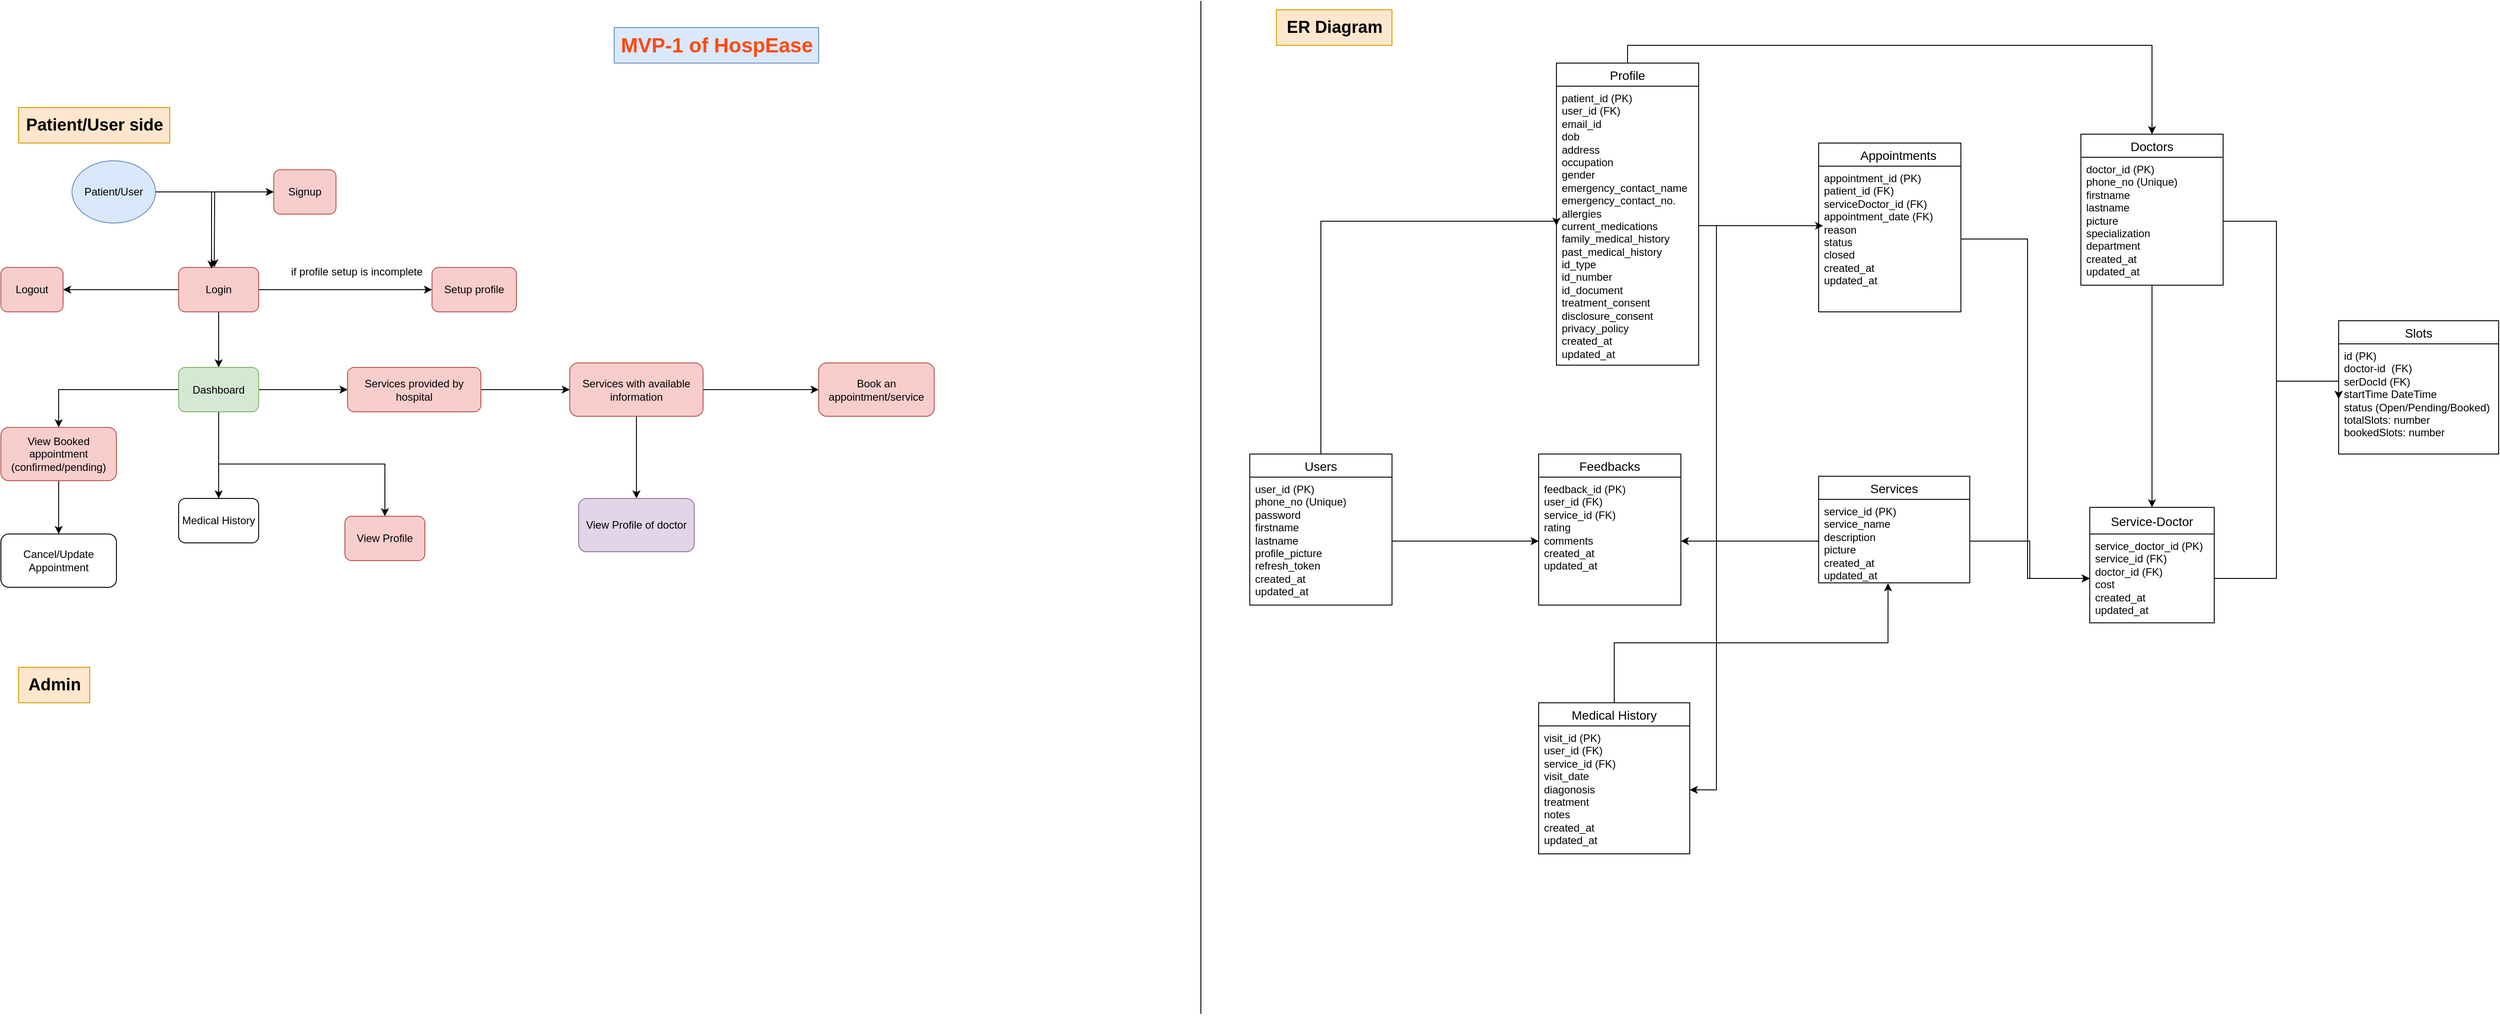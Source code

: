<mxfile version="26.0.2">
  <diagram name="Page-1" id="d-nopnzSBq9tn4SjZCmI">
    <mxGraphModel dx="2550" dy="743" grid="1" gridSize="10" guides="1" tooltips="1" connect="1" arrows="1" fold="1" page="1" pageScale="1" pageWidth="827" pageHeight="1169" math="0" shadow="0">
      <root>
        <mxCell id="0" />
        <mxCell id="1" parent="0" />
        <mxCell id="kU3IOb3GpnpMXr-DWQhT-1" value="Patient/User side" style="text;html=1;align=center;verticalAlign=middle;resizable=0;points=[];autosize=1;strokeColor=#d79b00;fillColor=#ffe6cc;fontStyle=1;fontSize=19;" parent="1" vertex="1">
          <mxGeometry x="-780" y="120" width="170" height="40" as="geometry" />
        </mxCell>
        <mxCell id="kU3IOb3GpnpMXr-DWQhT-5" style="edgeStyle=orthogonalEdgeStyle;rounded=0;orthogonalLoop=1;jettySize=auto;html=1;exitX=1;exitY=0.5;exitDx=0;exitDy=0;entryX=0;entryY=0.5;entryDx=0;entryDy=0;" parent="1" source="kU3IOb3GpnpMXr-DWQhT-2" target="kU3IOb3GpnpMXr-DWQhT-3" edge="1">
          <mxGeometry relative="1" as="geometry" />
        </mxCell>
        <mxCell id="kU3IOb3GpnpMXr-DWQhT-2" value="Patient/User" style="ellipse;whiteSpace=wrap;html=1;fillColor=#dae8fc;strokeColor=#6c8ebf;" parent="1" vertex="1">
          <mxGeometry x="-720" y="180" width="94" height="70" as="geometry" />
        </mxCell>
        <mxCell id="kU3IOb3GpnpMXr-DWQhT-8" value="" style="edgeStyle=orthogonalEdgeStyle;rounded=0;orthogonalLoop=1;jettySize=auto;html=1;" parent="1" source="kU3IOb3GpnpMXr-DWQhT-3" edge="1">
          <mxGeometry relative="1" as="geometry">
            <mxPoint x="-560" y="300" as="targetPoint" />
          </mxGeometry>
        </mxCell>
        <mxCell id="kU3IOb3GpnpMXr-DWQhT-3" value="Signup" style="rounded=1;whiteSpace=wrap;html=1;fillColor=#f8cecc;strokeColor=#b85450;" parent="1" vertex="1">
          <mxGeometry x="-493" y="190" width="70" height="50" as="geometry" />
        </mxCell>
        <mxCell id="kU3IOb3GpnpMXr-DWQhT-10" style="edgeStyle=orthogonalEdgeStyle;rounded=0;orthogonalLoop=1;jettySize=auto;html=1;entryX=0;entryY=0.5;entryDx=0;entryDy=0;" parent="1" source="kU3IOb3GpnpMXr-DWQhT-4" target="kU3IOb3GpnpMXr-DWQhT-7" edge="1">
          <mxGeometry relative="1" as="geometry" />
        </mxCell>
        <mxCell id="kU3IOb3GpnpMXr-DWQhT-15" style="edgeStyle=orthogonalEdgeStyle;rounded=0;orthogonalLoop=1;jettySize=auto;html=1;entryX=0.5;entryY=0;entryDx=0;entryDy=0;" parent="1" source="kU3IOb3GpnpMXr-DWQhT-4" target="kU3IOb3GpnpMXr-DWQhT-13" edge="1">
          <mxGeometry relative="1" as="geometry" />
        </mxCell>
        <mxCell id="kU3IOb3GpnpMXr-DWQhT-45" style="edgeStyle=orthogonalEdgeStyle;rounded=0;orthogonalLoop=1;jettySize=auto;html=1;exitX=0;exitY=0.5;exitDx=0;exitDy=0;" parent="1" source="kU3IOb3GpnpMXr-DWQhT-4" target="kU3IOb3GpnpMXr-DWQhT-42" edge="1">
          <mxGeometry relative="1" as="geometry" />
        </mxCell>
        <mxCell id="kU3IOb3GpnpMXr-DWQhT-4" value="Login" style="rounded=1;whiteSpace=wrap;html=1;fillColor=#f8cecc;strokeColor=#b85450;" parent="1" vertex="1">
          <mxGeometry x="-600" y="300" width="90" height="50" as="geometry" />
        </mxCell>
        <mxCell id="kU3IOb3GpnpMXr-DWQhT-6" style="edgeStyle=orthogonalEdgeStyle;rounded=0;orthogonalLoop=1;jettySize=auto;html=1;entryX=0.411;entryY=0.027;entryDx=0;entryDy=0;entryPerimeter=0;" parent="1" source="kU3IOb3GpnpMXr-DWQhT-2" target="kU3IOb3GpnpMXr-DWQhT-4" edge="1">
          <mxGeometry relative="1" as="geometry" />
        </mxCell>
        <mxCell id="kU3IOb3GpnpMXr-DWQhT-7" value="Setup profile" style="whiteSpace=wrap;html=1;rounded=1;fillColor=#f8cecc;strokeColor=#b85450;" parent="1" vertex="1">
          <mxGeometry x="-315" y="300" width="95" height="50" as="geometry" />
        </mxCell>
        <mxCell id="kU3IOb3GpnpMXr-DWQhT-11" value="if profile setup is incomplete" style="text;html=1;align=center;verticalAlign=middle;resizable=0;points=[];autosize=1;strokeColor=none;fillColor=none;" parent="1" vertex="1">
          <mxGeometry x="-485" y="290" width="170" height="30" as="geometry" />
        </mxCell>
        <mxCell id="kU3IOb3GpnpMXr-DWQhT-34" style="edgeStyle=orthogonalEdgeStyle;rounded=0;orthogonalLoop=1;jettySize=auto;html=1;exitX=1;exitY=0.5;exitDx=0;exitDy=0;entryX=0;entryY=0.5;entryDx=0;entryDy=0;" parent="1" source="kU3IOb3GpnpMXr-DWQhT-13" target="kU3IOb3GpnpMXr-DWQhT-24" edge="1">
          <mxGeometry relative="1" as="geometry" />
        </mxCell>
        <mxCell id="kU3IOb3GpnpMXr-DWQhT-46" style="edgeStyle=orthogonalEdgeStyle;rounded=0;orthogonalLoop=1;jettySize=auto;html=1;exitX=0;exitY=0.5;exitDx=0;exitDy=0;entryX=0.5;entryY=0;entryDx=0;entryDy=0;" parent="1" source="kU3IOb3GpnpMXr-DWQhT-13" target="kU3IOb3GpnpMXr-DWQhT-39" edge="1">
          <mxGeometry relative="1" as="geometry" />
        </mxCell>
        <mxCell id="kU3IOb3GpnpMXr-DWQhT-51" value="" style="edgeStyle=orthogonalEdgeStyle;rounded=0;orthogonalLoop=1;jettySize=auto;html=1;" parent="1" source="kU3IOb3GpnpMXr-DWQhT-13" target="kU3IOb3GpnpMXr-DWQhT-50" edge="1">
          <mxGeometry relative="1" as="geometry" />
        </mxCell>
        <mxCell id="BbvbZVtMKgDEIU8Omq29-3" style="edgeStyle=orthogonalEdgeStyle;rounded=0;orthogonalLoop=1;jettySize=auto;html=1;exitX=0.5;exitY=1;exitDx=0;exitDy=0;entryX=0.5;entryY=0;entryDx=0;entryDy=0;" parent="1" source="kU3IOb3GpnpMXr-DWQhT-13" target="BbvbZVtMKgDEIU8Omq29-2" edge="1">
          <mxGeometry relative="1" as="geometry" />
        </mxCell>
        <mxCell id="kU3IOb3GpnpMXr-DWQhT-13" value="Dashboard" style="rounded=1;whiteSpace=wrap;html=1;fillColor=#d5e8d4;strokeColor=#82b366;" parent="1" vertex="1">
          <mxGeometry x="-600" y="412.5" width="90" height="50" as="geometry" />
        </mxCell>
        <mxCell id="kU3IOb3GpnpMXr-DWQhT-23" value="MVP-1 of&amp;nbsp;HospEase" style="text;html=1;align=center;verticalAlign=middle;resizable=0;points=[];autosize=1;strokeColor=#6c8ebf;fillColor=#dae8fc;fontSize=23;fontStyle=1;fontColor=#FF4912;" parent="1" vertex="1">
          <mxGeometry x="-110" y="30" width="230" height="40" as="geometry" />
        </mxCell>
        <mxCell id="kU3IOb3GpnpMXr-DWQhT-28" style="edgeStyle=orthogonalEdgeStyle;rounded=0;orthogonalLoop=1;jettySize=auto;html=1;exitX=1;exitY=0.5;exitDx=0;exitDy=0;entryX=0;entryY=0.5;entryDx=0;entryDy=0;" parent="1" source="kU3IOb3GpnpMXr-DWQhT-24" target="kU3IOb3GpnpMXr-DWQhT-27" edge="1">
          <mxGeometry relative="1" as="geometry" />
        </mxCell>
        <mxCell id="kU3IOb3GpnpMXr-DWQhT-24" value="Services provided by hospital" style="rounded=1;whiteSpace=wrap;html=1;fillColor=#f8cecc;strokeColor=#b85450;" parent="1" vertex="1">
          <mxGeometry x="-410" y="412.5" width="150" height="50" as="geometry" />
        </mxCell>
        <mxCell id="kU3IOb3GpnpMXr-DWQhT-36" style="edgeStyle=orthogonalEdgeStyle;rounded=0;orthogonalLoop=1;jettySize=auto;html=1;exitX=1;exitY=0.5;exitDx=0;exitDy=0;entryX=0;entryY=0.5;entryDx=0;entryDy=0;" parent="1" source="kU3IOb3GpnpMXr-DWQhT-27" target="kU3IOb3GpnpMXr-DWQhT-37" edge="1">
          <mxGeometry relative="1" as="geometry">
            <mxPoint x="220" y="438" as="targetPoint" />
          </mxGeometry>
        </mxCell>
        <mxCell id="xpr4ZzL_IEwKfA21iywP-2" style="edgeStyle=orthogonalEdgeStyle;rounded=0;orthogonalLoop=1;jettySize=auto;html=1;entryX=0.5;entryY=0;entryDx=0;entryDy=0;" parent="1" source="kU3IOb3GpnpMXr-DWQhT-27" target="xpr4ZzL_IEwKfA21iywP-1" edge="1">
          <mxGeometry relative="1" as="geometry" />
        </mxCell>
        <mxCell id="kU3IOb3GpnpMXr-DWQhT-27" value="Services with available information" style="rounded=1;whiteSpace=wrap;html=1;fillColor=#f8cecc;strokeColor=#b85450;" parent="1" vertex="1">
          <mxGeometry x="-160" y="407.5" width="150" height="60" as="geometry" />
        </mxCell>
        <mxCell id="kU3IOb3GpnpMXr-DWQhT-37" value="Book&amp;nbsp;&lt;span style=&quot;color: rgba(0, 0, 0, 0); font-family: monospace; font-size: 0px; text-align: start; text-wrap: nowrap;&quot;&gt;%3CmxGraphModel%3E%3Croot%3E%3CmxCell%20id%3D%220%22%2F%3E%3CmxCell%20id%3D%221%22%20parent%3D%220%22%2F%3E%3CmxCell%20id%3D%222%22%20value%3D%22Book%2FCancel%2FUpdate%20an%20appointment%2Fservice%22%20style%3D%22rounded%3D1%3BwhiteSpace%3Dwrap%3Bhtml%3D1%3B%22%20vertex%3D%221%22%20parent%3D%221%22%3E%3CmxGeometry%20x%3D%22-70%22%20y%3D%22365%22%20width%3D%22130%22%20height%3D%2260%22%20as%3D%22geometry%22%2F%3E%3C%2FmxCell%3E%3C%2Froot%3E%3C%2FmxGraphModel%3E&lt;/span&gt;an appointment/service" style="rounded=1;whiteSpace=wrap;html=1;fillColor=#f8cecc;strokeColor=#b85450;" parent="1" vertex="1">
          <mxGeometry x="120" y="407.5" width="130" height="60" as="geometry" />
        </mxCell>
        <mxCell id="kU3IOb3GpnpMXr-DWQhT-54" value="" style="edgeStyle=orthogonalEdgeStyle;rounded=0;orthogonalLoop=1;jettySize=auto;html=1;" parent="1" source="kU3IOb3GpnpMXr-DWQhT-39" target="kU3IOb3GpnpMXr-DWQhT-53" edge="1">
          <mxGeometry relative="1" as="geometry" />
        </mxCell>
        <mxCell id="kU3IOb3GpnpMXr-DWQhT-39" value="View Booked appointment&lt;br&gt;(confirmed/pending)" style="rounded=1;whiteSpace=wrap;html=1;fillColor=#f8cecc;strokeColor=#b85450;" parent="1" vertex="1">
          <mxGeometry x="-800" y="480" width="130" height="60" as="geometry" />
        </mxCell>
        <mxCell id="kU3IOb3GpnpMXr-DWQhT-42" value="Logout" style="rounded=1;whiteSpace=wrap;html=1;fillColor=#f8cecc;strokeColor=#b85450;" parent="1" vertex="1">
          <mxGeometry x="-800" y="300" width="70" height="50" as="geometry" />
        </mxCell>
        <mxCell id="kU3IOb3GpnpMXr-DWQhT-50" value="Medical History" style="rounded=1;whiteSpace=wrap;html=1;" parent="1" vertex="1">
          <mxGeometry x="-600" y="560" width="90" height="50" as="geometry" />
        </mxCell>
        <mxCell id="kU3IOb3GpnpMXr-DWQhT-53" value="Cancel/Update Appointment" style="rounded=1;whiteSpace=wrap;html=1;" parent="1" vertex="1">
          <mxGeometry x="-800" y="600" width="130" height="60" as="geometry" />
        </mxCell>
        <mxCell id="kU3IOb3GpnpMXr-DWQhT-56" value="Admin" style="text;html=1;align=center;verticalAlign=middle;resizable=0;points=[];autosize=1;strokeColor=#d79b00;fillColor=#ffe6cc;fontStyle=1;fontSize=19;" parent="1" vertex="1">
          <mxGeometry x="-780" y="750" width="80" height="40" as="geometry" />
        </mxCell>
        <mxCell id="l_6m57g8NWz2cNB5M_x--1" value="ER Diagram" style="text;html=1;align=center;verticalAlign=middle;resizable=0;points=[];autosize=1;strokeColor=#d79b00;fillColor=#ffe6cc;fontStyle=1;fontSize=19;" parent="1" vertex="1">
          <mxGeometry x="635" y="10" width="130" height="40" as="geometry" />
        </mxCell>
        <mxCell id="l_6m57g8NWz2cNB5M_x--2" value="" style="endArrow=none;html=1;rounded=0;" parent="1" edge="1">
          <mxGeometry width="50" height="50" relative="1" as="geometry">
            <mxPoint x="550" y="1140" as="sourcePoint" />
            <mxPoint x="550" as="targetPoint" />
          </mxGeometry>
        </mxCell>
        <mxCell id="l_6m57g8NWz2cNB5M_x--42" value="Users" style="swimlane;fontStyle=0;childLayout=stackLayout;horizontal=1;startSize=26;horizontalStack=0;resizeParent=1;resizeParentMax=0;resizeLast=0;collapsible=1;marginBottom=0;align=center;fontSize=14;" parent="1" vertex="1">
          <mxGeometry x="605" y="510" width="160" height="170" as="geometry" />
        </mxCell>
        <mxCell id="l_6m57g8NWz2cNB5M_x--45" value="user_id (PK)&lt;div&gt;phone_no (Unique)&lt;/div&gt;&lt;div&gt;password&lt;/div&gt;&lt;div&gt;firstname&lt;/div&gt;&lt;div&gt;lastname&lt;/div&gt;&lt;div&gt;profile_picture&lt;/div&gt;&lt;div&gt;refresh_token&lt;/div&gt;&lt;div&gt;created_at&lt;/div&gt;&lt;div&gt;updated_at&lt;/div&gt;" style="text;strokeColor=none;fillColor=none;spacingLeft=4;spacingRight=4;overflow=hidden;rotatable=0;points=[[0,0.5],[1,0.5]];portConstraint=eastwest;fontSize=12;whiteSpace=wrap;html=1;" parent="l_6m57g8NWz2cNB5M_x--42" vertex="1">
          <mxGeometry y="26" width="160" height="144" as="geometry" />
        </mxCell>
        <mxCell id="BbvbZVtMKgDEIU8Omq29-1" style="edgeStyle=orthogonalEdgeStyle;rounded=0;orthogonalLoop=1;jettySize=auto;html=1;exitX=0.5;exitY=0;exitDx=0;exitDy=0;entryX=0.5;entryY=0;entryDx=0;entryDy=0;" parent="1" source="l_6m57g8NWz2cNB5M_x--47" target="l_6m57g8NWz2cNB5M_x--51" edge="1">
          <mxGeometry relative="1" as="geometry" />
        </mxCell>
        <mxCell id="l_6m57g8NWz2cNB5M_x--47" value="Profile" style="swimlane;fontStyle=0;childLayout=stackLayout;horizontal=1;startSize=26;horizontalStack=0;resizeParent=1;resizeParentMax=0;resizeLast=0;collapsible=1;marginBottom=0;align=center;fontSize=14;" parent="1" vertex="1">
          <mxGeometry x="950" y="70" width="160" height="340" as="geometry" />
        </mxCell>
        <mxCell id="l_6m57g8NWz2cNB5M_x--48" value="&lt;div&gt;patient_id (PK)&lt;/div&gt;&lt;div&gt;user_id (FK)&lt;/div&gt;&lt;div&gt;email_id&lt;/div&gt;&lt;div&gt;dob&lt;/div&gt;&lt;div&gt;address&lt;/div&gt;&lt;div&gt;occupation&lt;/div&gt;&lt;div&gt;gender&lt;/div&gt;&lt;div&gt;emergency_contact_name&lt;/div&gt;&lt;div&gt;emergency_contact_no.&lt;/div&gt;&lt;div&gt;allergies&lt;/div&gt;&lt;div&gt;current_medications&lt;/div&gt;&lt;div&gt;family_medical_history&lt;/div&gt;&lt;div&gt;past_medical_history&lt;/div&gt;&lt;div&gt;id_type&lt;/div&gt;&lt;div&gt;id_number&lt;/div&gt;&lt;div&gt;id_document&lt;/div&gt;&lt;div&gt;treatment_consent&lt;/div&gt;&lt;div&gt;disclosure_consent&lt;/div&gt;&lt;div&gt;privacy_policy&lt;/div&gt;&lt;div&gt;created_at&lt;/div&gt;&lt;div&gt;updated_at&lt;/div&gt;" style="text;strokeColor=none;fillColor=none;spacingLeft=4;spacingRight=4;overflow=hidden;rotatable=0;points=[[0,0.5],[1,0.5]];portConstraint=eastwest;fontSize=12;whiteSpace=wrap;html=1;" parent="l_6m57g8NWz2cNB5M_x--47" vertex="1">
          <mxGeometry y="26" width="160" height="314" as="geometry" />
        </mxCell>
        <mxCell id="l_6m57g8NWz2cNB5M_x--88" style="edgeStyle=orthogonalEdgeStyle;rounded=0;orthogonalLoop=1;jettySize=auto;html=1;entryX=0.5;entryY=0;entryDx=0;entryDy=0;" parent="1" source="l_6m57g8NWz2cNB5M_x--51" target="l_6m57g8NWz2cNB5M_x--60" edge="1">
          <mxGeometry relative="1" as="geometry" />
        </mxCell>
        <mxCell id="l_6m57g8NWz2cNB5M_x--51" value="Doctors" style="swimlane;fontStyle=0;childLayout=stackLayout;horizontal=1;startSize=26;horizontalStack=0;resizeParent=1;resizeParentMax=0;resizeLast=0;collapsible=1;marginBottom=0;align=center;fontSize=14;" parent="1" vertex="1">
          <mxGeometry x="1540" y="150" width="160" height="170" as="geometry" />
        </mxCell>
        <mxCell id="l_6m57g8NWz2cNB5M_x--52" value="doctor_id (PK)&lt;div&gt;phone_no (Unique)&lt;/div&gt;&lt;div&gt;&lt;span style=&quot;background-color: initial;&quot;&gt;firstname&lt;/span&gt;&lt;br&gt;&lt;/div&gt;&lt;div&gt;lastname&lt;/div&gt;&lt;div&gt;picture&lt;/div&gt;&lt;div&gt;specialization&lt;/div&gt;&lt;div&gt;departm&lt;span style=&quot;color: rgba(0, 0, 0, 0); font-family: monospace; font-size: 0px; text-wrap: nowrap; background-color: initial;&quot;&gt;%3CmxGraphModel%3E%3Croot%3E%3CmxCell%20id%3D%220%22%2F%3E%3CmxCell%20id%3D%221%22%20parent%3D%220%22%2F%3E%3CmxCell%20id%3D%222%22%20value%3D%22Users%22%20style%3D%22swimlane%3BfontStyle%3D0%3BchildLayout%3DstackLayout%3Bhorizontal%3D1%3BstartSize%3D26%3BhorizontalStack%3D0%3BresizeParent%3D1%3BresizeParentMax%3D0%3BresizeLast%3D0%3Bcollapsible%3D1%3BmarginBottom%3D0%3Balign%3Dcenter%3BfontSize%3D14%3B%22%20vertex%3D%221%22%20parent%3D%221%22%3E%3CmxGeometry%20x%3D%22635%22%20y%3D%22200%22%20width%3D%22160%22%20height%3D%22170%22%20as%3D%22geometry%22%2F%3E%3C%2FmxCell%3E%3CmxCell%20id%3D%223%22%20value%3D%22user_id%20(PK)%26lt%3Bdiv%26gt%3Bphone_no%20(Unique)%26lt%3B%2Fdiv%26gt%3B%26lt%3Bdiv%26gt%3Bpassword%26lt%3B%2Fdiv%26gt%3B%26lt%3Bdiv%26gt%3Bfirstname%26lt%3B%2Fdiv%26gt%3B%26lt%3Bdiv%26gt%3Blastname%26lt%3B%2Fdiv%26gt%3B%26lt%3Bdiv%26gt%3Bprofile_picture%26lt%3B%2Fdiv%26gt%3B%26lt%3Bdiv%26gt%3Brefresh_token%26lt%3B%2Fdiv%26gt%3B%26lt%3Bdiv%26gt%3Bcreated_at%26lt%3B%2Fdiv%26gt%3B%26lt%3Bdiv%26gt%3Bupdated_at%26lt%3B%2Fdiv%26gt%3B%22%20style%3D%22text%3BstrokeColor%3Dnone%3BfillColor%3Dnone%3BspacingLeft%3D4%3BspacingRight%3D4%3Boverflow%3Dhidden%3Brotatable%3D0%3Bpoints%3D%5B%5B0%2C0.5%5D%2C%5B1%2C0.5%5D%5D%3BportConstraint%3Deastwest%3BfontSize%3D12%3BwhiteSpace%3Dwrap%3Bhtml%3D1%3B%22%20vertex%3D%221%22%20parent%3D%222%22%3E%3CmxGeometry%20y%3D%2226%22%20width%3D%22160%22%20height%3D%22144%22%20as%3D%22geometry%22%2F%3E%3C%2FmxCell%3E%3C%2Froot%3E%3C%2FmxGraphModel%3E&lt;/span&gt;&lt;span style=&quot;background-color: initial;&quot;&gt;ent&lt;/span&gt;&lt;/div&gt;&lt;div&gt;created_at&lt;/div&gt;&lt;div&gt;updated_at&lt;/div&gt;" style="text;strokeColor=none;fillColor=none;spacingLeft=4;spacingRight=4;overflow=hidden;rotatable=0;points=[[0,0.5],[1,0.5]];portConstraint=eastwest;fontSize=12;whiteSpace=wrap;html=1;" parent="l_6m57g8NWz2cNB5M_x--51" vertex="1">
          <mxGeometry y="26" width="160" height="144" as="geometry" />
        </mxCell>
        <mxCell id="l_6m57g8NWz2cNB5M_x--53" value="     Appointments" style="swimlane;fontStyle=0;childLayout=stackLayout;horizontal=1;startSize=26;horizontalStack=0;resizeParent=1;resizeParentMax=0;resizeLast=0;collapsible=1;marginBottom=0;align=center;fontSize=14;" parent="1" vertex="1">
          <mxGeometry x="1245" y="160" width="160" height="190" as="geometry" />
        </mxCell>
        <object label="appointment_id (PK)&lt;div&gt;patient_id (FK)&lt;/div&gt;&lt;div&gt;&lt;span style=&quot;background-color: initial;&quot;&gt;serviceDoctor_id (FK)&lt;/span&gt;&lt;/div&gt;&lt;div&gt;&lt;span style=&quot;background-color: initial;&quot;&gt;appointment_date (FK)&lt;/span&gt;&lt;/div&gt;&lt;div&gt;&lt;span style=&quot;background-color: initial;&quot;&gt;reason&lt;/span&gt;&lt;/div&gt;&lt;div&gt;&lt;span style=&quot;background-color: initial;&quot;&gt;status&lt;br&gt;closed&lt;/span&gt;&lt;/div&gt;&lt;div&gt;&lt;span style=&quot;background-color: initial;&quot;&gt;created_at&lt;/span&gt;&lt;br&gt;&lt;/div&gt;&lt;div&gt;updated_at&lt;/div&gt;" id="kJwGrP3urvHiM7j_G1UA-3">
          <mxCell style="text;strokeColor=none;fillColor=none;spacingLeft=4;spacingRight=4;overflow=hidden;rotatable=0;points=[[0,0.5],[1,0.5]];portConstraint=eastwest;fontSize=12;whiteSpace=wrap;html=1;" parent="l_6m57g8NWz2cNB5M_x--53" vertex="1">
            <mxGeometry y="26" width="160" height="164" as="geometry" />
          </mxCell>
        </object>
        <mxCell id="l_6m57g8NWz2cNB5M_x--58" value="Services" style="swimlane;fontStyle=0;childLayout=stackLayout;horizontal=1;startSize=26;horizontalStack=0;resizeParent=1;resizeParentMax=0;resizeLast=0;collapsible=1;marginBottom=0;align=center;fontSize=14;" parent="1" vertex="1">
          <mxGeometry x="1245" y="535" width="170" height="120" as="geometry" />
        </mxCell>
        <mxCell id="l_6m57g8NWz2cNB5M_x--59" value="service_id (PK)&lt;div&gt;service_name&lt;/div&gt;&lt;div&gt;description&lt;/div&gt;&lt;div&gt;picture&lt;/div&gt;&lt;div&gt;created_at&lt;/div&gt;&lt;div&gt;updated_at&lt;/div&gt;" style="text;strokeColor=none;fillColor=none;spacingLeft=4;spacingRight=4;overflow=hidden;rotatable=0;points=[[0,0.5],[1,0.5]];portConstraint=eastwest;fontSize=12;whiteSpace=wrap;html=1;" parent="l_6m57g8NWz2cNB5M_x--58" vertex="1">
          <mxGeometry y="26" width="170" height="94" as="geometry" />
        </mxCell>
        <mxCell id="l_6m57g8NWz2cNB5M_x--60" value="Service-Doctor" style="swimlane;fontStyle=0;childLayout=stackLayout;horizontal=1;startSize=30;horizontalStack=0;resizeParent=1;resizeParentMax=0;resizeLast=0;collapsible=1;marginBottom=0;align=center;fontSize=14;" parent="1" vertex="1">
          <mxGeometry x="1550" y="570" width="140" height="130" as="geometry" />
        </mxCell>
        <mxCell id="l_6m57g8NWz2cNB5M_x--61" value="&lt;div&gt;service_doctor_id (PK)&lt;/div&gt;service_id (FK)&lt;div&gt;doctor_id (FK)&lt;br&gt;&lt;div&gt;cost&lt;/div&gt;&lt;div&gt;&lt;span style=&quot;background-color: initial;&quot;&gt;created_at&lt;/span&gt;&lt;/div&gt;&lt;div&gt;updated_at&lt;/div&gt;&lt;/div&gt;" style="text;strokeColor=none;fillColor=none;spacingLeft=4;spacingRight=4;overflow=hidden;rotatable=0;points=[[0,0.5],[1,0.5]];portConstraint=eastwest;fontSize=12;whiteSpace=wrap;html=1;" parent="l_6m57g8NWz2cNB5M_x--60" vertex="1">
          <mxGeometry y="30" width="140" height="100" as="geometry" />
        </mxCell>
        <mxCell id="l_6m57g8NWz2cNB5M_x--64" value="Feedbacks" style="swimlane;fontStyle=0;childLayout=stackLayout;horizontal=1;startSize=26;horizontalStack=0;resizeParent=1;resizeParentMax=0;resizeLast=0;collapsible=1;marginBottom=0;align=center;fontSize=14;" parent="1" vertex="1">
          <mxGeometry x="930" y="510" width="160" height="170" as="geometry" />
        </mxCell>
        <mxCell id="l_6m57g8NWz2cNB5M_x--65" value="feedback_id (PK)&lt;div&gt;user_id (FK)&lt;/div&gt;&lt;div&gt;service_id (FK)&lt;/div&gt;&lt;div&gt;rating&lt;/div&gt;&lt;div&gt;comments&lt;/div&gt;&lt;div&gt;created_at&lt;/div&gt;&lt;div&gt;updated_at&lt;/div&gt;" style="text;strokeColor=none;fillColor=none;spacingLeft=4;spacingRight=4;overflow=hidden;rotatable=0;points=[[0,0.5],[1,0.5]];portConstraint=eastwest;fontSize=12;whiteSpace=wrap;html=1;" parent="l_6m57g8NWz2cNB5M_x--64" vertex="1">
          <mxGeometry y="26" width="160" height="144" as="geometry" />
        </mxCell>
        <mxCell id="l_6m57g8NWz2cNB5M_x--66" style="edgeStyle=orthogonalEdgeStyle;rounded=0;orthogonalLoop=1;jettySize=auto;html=1;entryX=1;entryY=0.5;entryDx=0;entryDy=0;" parent="1" source="l_6m57g8NWz2cNB5M_x--59" target="l_6m57g8NWz2cNB5M_x--65" edge="1">
          <mxGeometry relative="1" as="geometry" />
        </mxCell>
        <mxCell id="l_6m57g8NWz2cNB5M_x--70" value="Medical History" style="swimlane;fontStyle=0;childLayout=stackLayout;horizontal=1;startSize=26;horizontalStack=0;resizeParent=1;resizeParentMax=0;resizeLast=0;collapsible=1;marginBottom=0;align=center;fontSize=14;" parent="1" vertex="1">
          <mxGeometry x="930" y="790" width="170" height="170" as="geometry" />
        </mxCell>
        <mxCell id="l_6m57g8NWz2cNB5M_x--71" value="visit_id (PK)&lt;div&gt;user_id (FK)&lt;/div&gt;&lt;div&gt;&lt;span style=&quot;background-color: initial;&quot;&gt;service_id (FK)&lt;/span&gt;&lt;/div&gt;&lt;div&gt;&lt;span style=&quot;background-color: initial;&quot;&gt;visit_date&lt;/span&gt;&lt;br&gt;&lt;/div&gt;&lt;div&gt;diagonosis&lt;br&gt;&lt;/div&gt;&lt;div&gt;treatment&lt;/div&gt;&lt;div&gt;notes&lt;/div&gt;&lt;div&gt;created_at&lt;/div&gt;&lt;div&gt;updated_at&lt;/div&gt;" style="text;strokeColor=none;fillColor=none;spacingLeft=4;spacingRight=4;overflow=hidden;rotatable=0;points=[[0,0.5],[1,0.5]];portConstraint=eastwest;fontSize=12;whiteSpace=wrap;html=1;" parent="l_6m57g8NWz2cNB5M_x--70" vertex="1">
          <mxGeometry y="26" width="170" height="144" as="geometry" />
        </mxCell>
        <mxCell id="l_6m57g8NWz2cNB5M_x--75" style="edgeStyle=orthogonalEdgeStyle;rounded=0;orthogonalLoop=1;jettySize=auto;html=1;" parent="1" source="l_6m57g8NWz2cNB5M_x--45" target="l_6m57g8NWz2cNB5M_x--65" edge="1">
          <mxGeometry relative="1" as="geometry" />
        </mxCell>
        <mxCell id="l_6m57g8NWz2cNB5M_x--76" style="edgeStyle=orthogonalEdgeStyle;rounded=0;orthogonalLoop=1;jettySize=auto;html=1;exitX=0.5;exitY=0;exitDx=0;exitDy=0;entryX=0;entryY=0.5;entryDx=0;entryDy=0;" parent="1" source="l_6m57g8NWz2cNB5M_x--42" target="l_6m57g8NWz2cNB5M_x--48" edge="1">
          <mxGeometry relative="1" as="geometry">
            <Array as="points">
              <mxPoint x="685" y="248" />
              <mxPoint x="950" y="248" />
            </Array>
            <mxPoint x="910" y="250" as="targetPoint" />
          </mxGeometry>
        </mxCell>
        <mxCell id="l_6m57g8NWz2cNB5M_x--85" style="edgeStyle=orthogonalEdgeStyle;rounded=0;orthogonalLoop=1;jettySize=auto;html=1;entryX=0.459;entryY=1.005;entryDx=0;entryDy=0;entryPerimeter=0;" parent="1" source="l_6m57g8NWz2cNB5M_x--70" target="l_6m57g8NWz2cNB5M_x--59" edge="1">
          <mxGeometry relative="1" as="geometry" />
        </mxCell>
        <mxCell id="MBK7N84gY1f2L6K9YG1n-1" style="edgeStyle=orthogonalEdgeStyle;rounded=0;orthogonalLoop=1;jettySize=auto;html=1;exitX=1;exitY=0.5;exitDx=0;exitDy=0;" parent="1" source="l_6m57g8NWz2cNB5M_x--48" target="l_6m57g8NWz2cNB5M_x--71" edge="1">
          <mxGeometry relative="1" as="geometry" />
        </mxCell>
        <mxCell id="BbvbZVtMKgDEIU8Omq29-2" value="View Profile" style="rounded=1;whiteSpace=wrap;html=1;fillColor=#f8cecc;strokeColor=#b85450;" parent="1" vertex="1">
          <mxGeometry x="-413" y="580" width="90" height="50" as="geometry" />
        </mxCell>
        <mxCell id="xpr4ZzL_IEwKfA21iywP-1" value="View Profile of doctor" style="rounded=1;whiteSpace=wrap;html=1;fillColor=#e1d5e7;strokeColor=#9673a6;" parent="1" vertex="1">
          <mxGeometry x="-150" y="560" width="130" height="60" as="geometry" />
        </mxCell>
        <mxCell id="xpr4ZzL_IEwKfA21iywP-5" style="edgeStyle=orthogonalEdgeStyle;rounded=0;orthogonalLoop=1;jettySize=auto;html=1;entryX=0;entryY=0.5;entryDx=0;entryDy=0;" parent="1" source="kJwGrP3urvHiM7j_G1UA-3" target="l_6m57g8NWz2cNB5M_x--61" edge="1">
          <mxGeometry relative="1" as="geometry">
            <Array as="points">
              <mxPoint x="1480" y="268" />
              <mxPoint x="1480" y="650" />
            </Array>
          </mxGeometry>
        </mxCell>
        <mxCell id="zdknZMGPA2ygF-txJVr2-1" style="edgeStyle=orthogonalEdgeStyle;rounded=0;orthogonalLoop=1;jettySize=auto;html=1;entryX=0.031;entryY=0.409;entryDx=0;entryDy=0;entryPerimeter=0;" parent="1" source="l_6m57g8NWz2cNB5M_x--48" target="kJwGrP3urvHiM7j_G1UA-3" edge="1">
          <mxGeometry relative="1" as="geometry" />
        </mxCell>
        <mxCell id="zdknZMGPA2ygF-txJVr2-2" value="Slots" style="swimlane;fontStyle=0;childLayout=stackLayout;horizontal=1;startSize=26;horizontalStack=0;resizeParent=1;resizeParentMax=0;resizeLast=0;collapsible=1;marginBottom=0;align=center;fontSize=14;" parent="1" vertex="1">
          <mxGeometry x="1830" y="360" width="180" height="150" as="geometry" />
        </mxCell>
        <mxCell id="zdknZMGPA2ygF-txJVr2-3" value="id (PK)&lt;div&gt;&lt;span style=&quot;background-color: initial;&quot;&gt;doctor-id &lt;/span&gt;&lt;span style=&quot;background-color: initial; white-space: pre;&quot;&gt;&#x9;&lt;/span&gt;&lt;span style=&quot;background-color: initial;&quot;&gt;(FK)&lt;/span&gt;&lt;/div&gt;&lt;div&gt;serDocId (FK)&lt;/div&gt;&lt;div&gt;startTime DateTime&lt;/div&gt;&lt;div&gt;status (Open/Pending/Booked)&lt;/div&gt;&lt;div&gt;totalSlots: number&lt;/div&gt;&lt;div&gt;bookedSlots: number&lt;/div&gt;&lt;div&gt;&lt;br&gt;&lt;/div&gt;" style="text;strokeColor=none;fillColor=none;spacingLeft=4;spacingRight=4;overflow=hidden;rotatable=0;points=[[0,0.5],[1,0.5]];portConstraint=eastwest;fontSize=12;whiteSpace=wrap;html=1;" parent="zdknZMGPA2ygF-txJVr2-2" vertex="1">
          <mxGeometry y="26" width="180" height="124" as="geometry" />
        </mxCell>
        <mxCell id="aLbkwMKQ-OnVs0WREUnk-1" style="edgeStyle=orthogonalEdgeStyle;rounded=0;orthogonalLoop=1;jettySize=auto;html=1;exitX=1;exitY=0.5;exitDx=0;exitDy=0;entryX=0;entryY=0.5;entryDx=0;entryDy=0;" parent="1" source="l_6m57g8NWz2cNB5M_x--59" target="l_6m57g8NWz2cNB5M_x--61" edge="1">
          <mxGeometry relative="1" as="geometry" />
        </mxCell>
        <mxCell id="aLbkwMKQ-OnVs0WREUnk-3" style="edgeStyle=orthogonalEdgeStyle;rounded=0;orthogonalLoop=1;jettySize=auto;html=1;exitX=1;exitY=0.5;exitDx=0;exitDy=0;entryX=0;entryY=0.5;entryDx=0;entryDy=0;" parent="1" source="l_6m57g8NWz2cNB5M_x--61" target="zdknZMGPA2ygF-txJVr2-3" edge="1">
          <mxGeometry relative="1" as="geometry">
            <Array as="points">
              <mxPoint x="1760" y="650" />
              <mxPoint x="1760" y="428" />
            </Array>
          </mxGeometry>
        </mxCell>
        <mxCell id="aLbkwMKQ-OnVs0WREUnk-4" style="edgeStyle=orthogonalEdgeStyle;rounded=0;orthogonalLoop=1;jettySize=auto;html=1;entryX=0;entryY=0.5;entryDx=0;entryDy=0;" parent="1" source="l_6m57g8NWz2cNB5M_x--52" target="zdknZMGPA2ygF-txJVr2-3" edge="1">
          <mxGeometry relative="1" as="geometry">
            <Array as="points">
              <mxPoint x="1760" y="248" />
              <mxPoint x="1760" y="428" />
            </Array>
          </mxGeometry>
        </mxCell>
      </root>
    </mxGraphModel>
  </diagram>
</mxfile>
